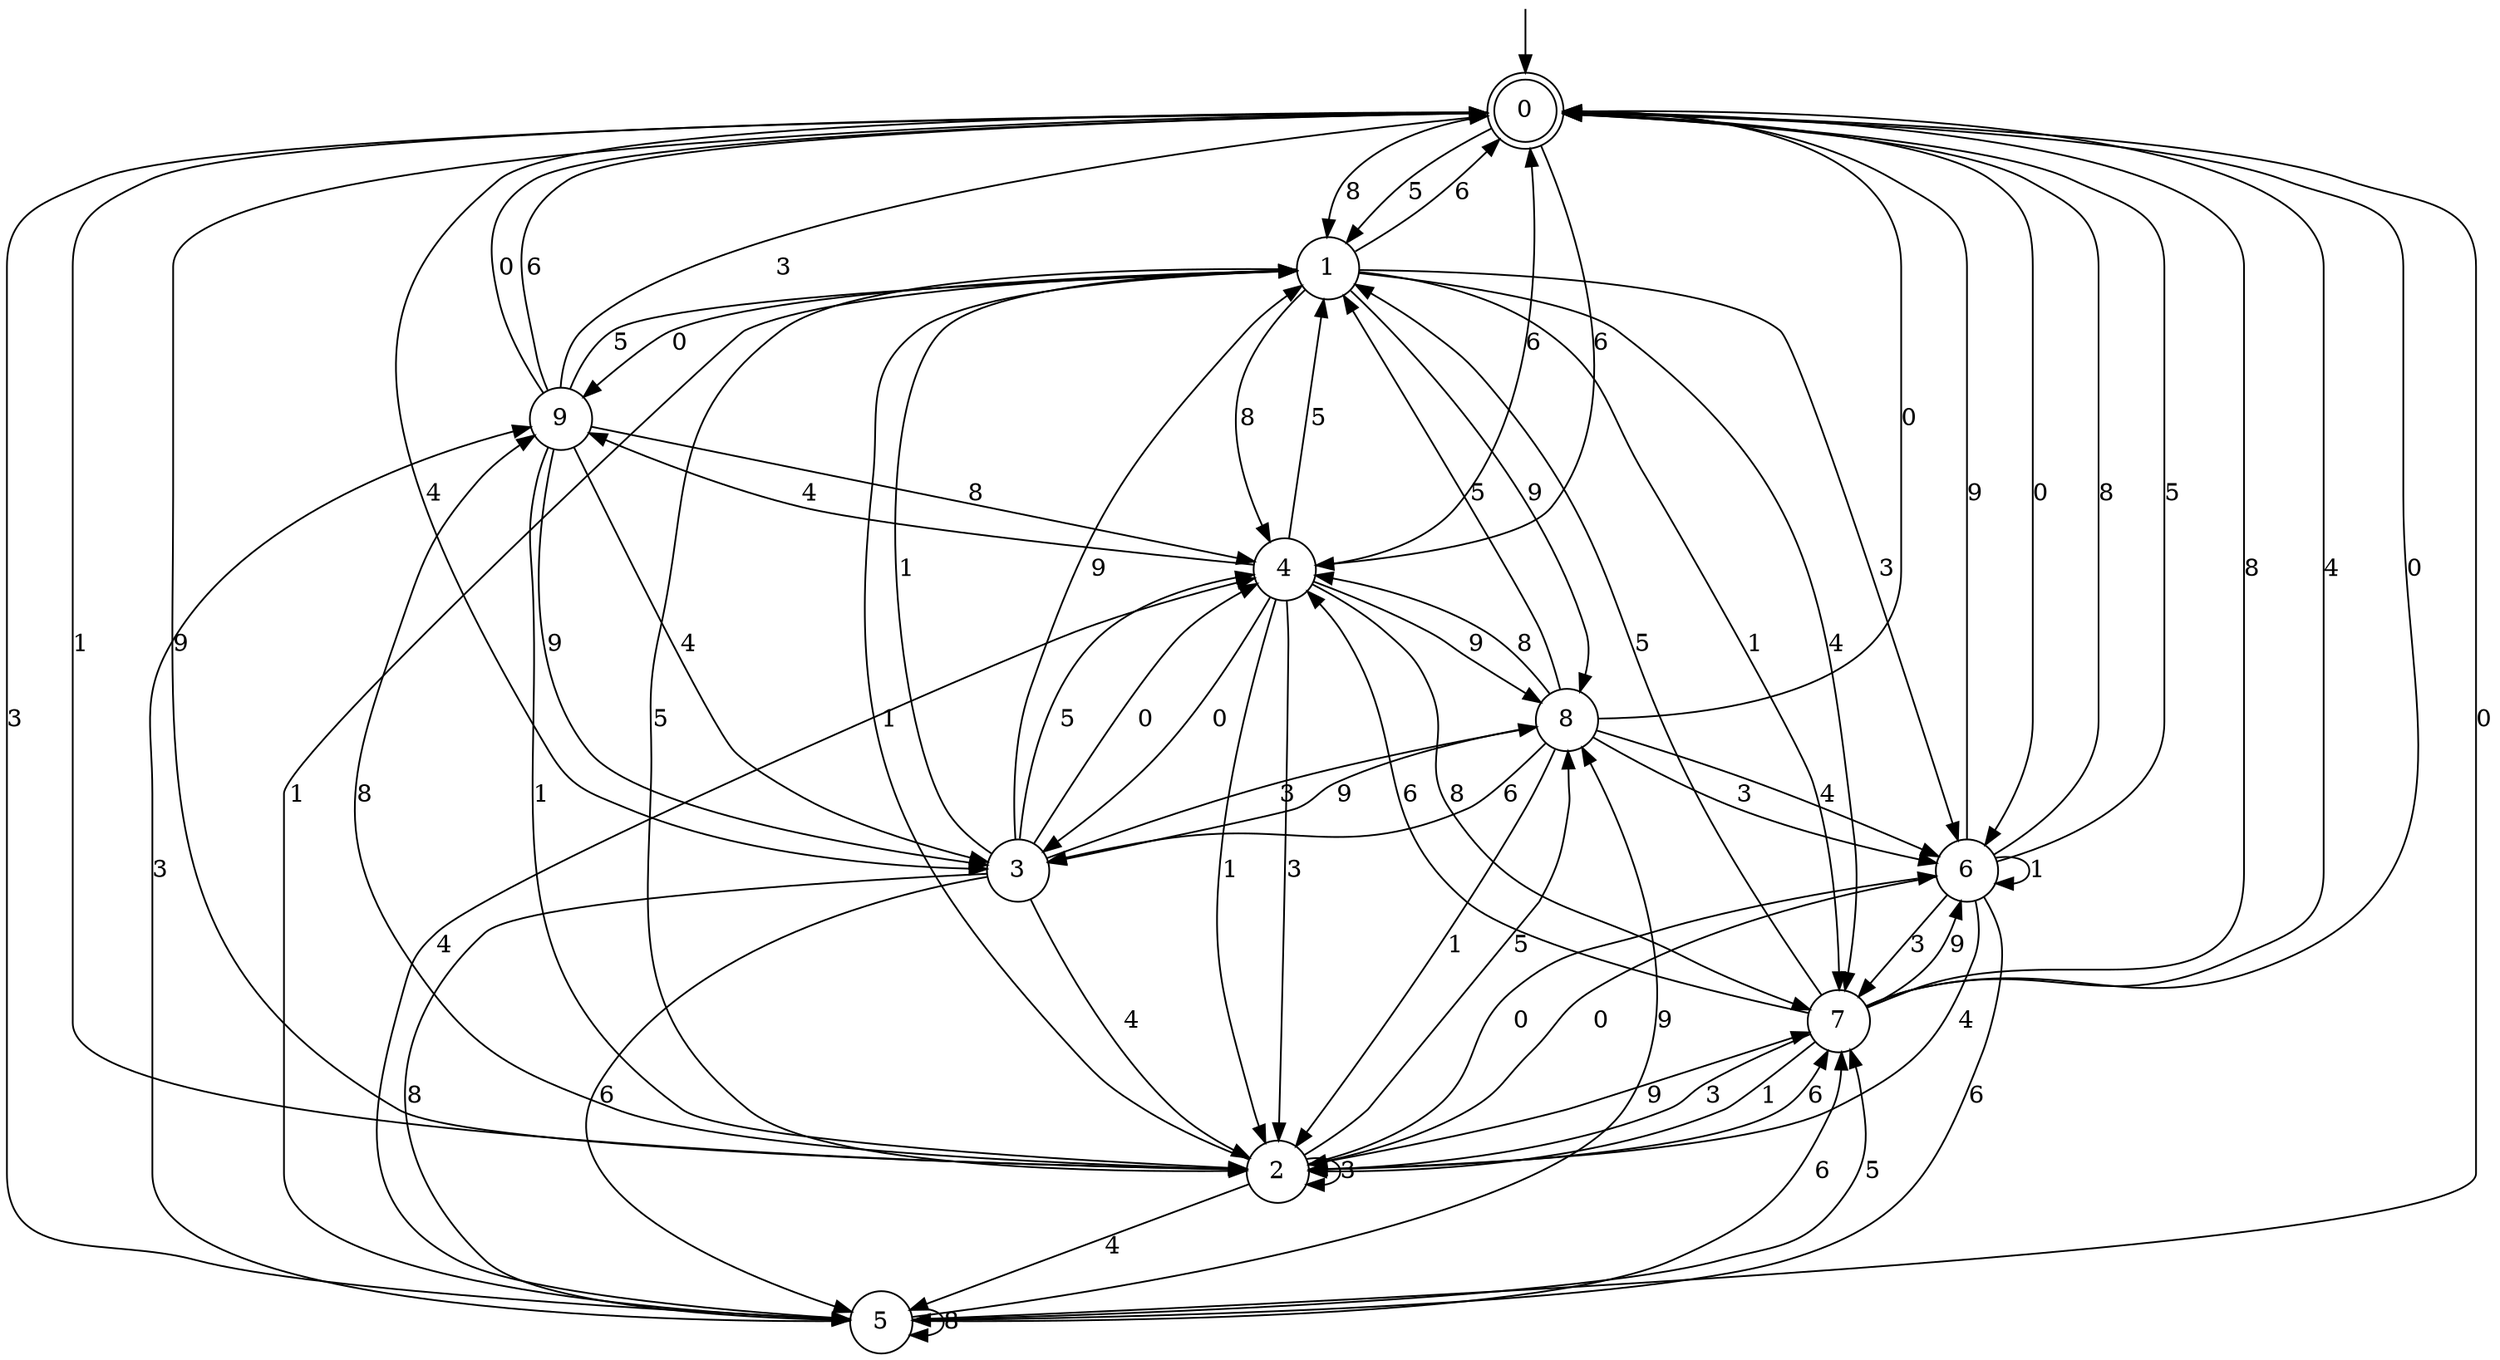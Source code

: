 digraph g {

	s0 [shape="doublecircle" label="0"];
	s1 [shape="circle" label="1"];
	s2 [shape="circle" label="2"];
	s3 [shape="circle" label="3"];
	s4 [shape="circle" label="4"];
	s5 [shape="circle" label="5"];
	s6 [shape="circle" label="6"];
	s7 [shape="circle" label="7"];
	s8 [shape="circle" label="8"];
	s9 [shape="circle" label="9"];
	s0 -> s1 [label="8"];
	s0 -> s2 [label="1"];
	s0 -> s3 [label="4"];
	s0 -> s4 [label="6"];
	s0 -> s1 [label="5"];
	s0 -> s2 [label="9"];
	s0 -> s5 [label="3"];
	s0 -> s6 [label="0"];
	s1 -> s4 [label="8"];
	s1 -> s7 [label="1"];
	s1 -> s7 [label="4"];
	s1 -> s0 [label="6"];
	s1 -> s2 [label="5"];
	s1 -> s8 [label="9"];
	s1 -> s6 [label="3"];
	s1 -> s9 [label="0"];
	s2 -> s9 [label="8"];
	s2 -> s1 [label="1"];
	s2 -> s5 [label="4"];
	s2 -> s7 [label="6"];
	s2 -> s8 [label="5"];
	s2 -> s7 [label="9"];
	s2 -> s2 [label="3"];
	s2 -> s6 [label="0"];
	s3 -> s5 [label="8"];
	s3 -> s1 [label="1"];
	s3 -> s2 [label="4"];
	s3 -> s5 [label="6"];
	s3 -> s4 [label="5"];
	s3 -> s1 [label="9"];
	s3 -> s8 [label="3"];
	s3 -> s4 [label="0"];
	s4 -> s7 [label="8"];
	s4 -> s2 [label="1"];
	s4 -> s9 [label="4"];
	s4 -> s0 [label="6"];
	s4 -> s1 [label="5"];
	s4 -> s8 [label="9"];
	s4 -> s2 [label="3"];
	s4 -> s3 [label="0"];
	s5 -> s5 [label="8"];
	s5 -> s1 [label="1"];
	s5 -> s4 [label="4"];
	s5 -> s7 [label="6"];
	s5 -> s7 [label="5"];
	s5 -> s8 [label="9"];
	s5 -> s9 [label="3"];
	s5 -> s0 [label="0"];
	s6 -> s0 [label="8"];
	s6 -> s6 [label="1"];
	s6 -> s2 [label="4"];
	s6 -> s5 [label="6"];
	s6 -> s0 [label="5"];
	s6 -> s0 [label="9"];
	s6 -> s7 [label="3"];
	s6 -> s2 [label="0"];
	s7 -> s0 [label="8"];
	s7 -> s2 [label="1"];
	s7 -> s0 [label="4"];
	s7 -> s4 [label="6"];
	s7 -> s1 [label="5"];
	s7 -> s6 [label="9"];
	s7 -> s2 [label="3"];
	s7 -> s0 [label="0"];
	s8 -> s4 [label="8"];
	s8 -> s2 [label="1"];
	s8 -> s6 [label="4"];
	s8 -> s3 [label="6"];
	s8 -> s1 [label="5"];
	s8 -> s3 [label="9"];
	s8 -> s6 [label="3"];
	s8 -> s0 [label="0"];
	s9 -> s4 [label="8"];
	s9 -> s2 [label="1"];
	s9 -> s3 [label="4"];
	s9 -> s0 [label="6"];
	s9 -> s1 [label="5"];
	s9 -> s3 [label="9"];
	s9 -> s0 [label="3"];
	s9 -> s0 [label="0"];

__start0 [label="" shape="none" width="0" height="0"];
__start0 -> s0;

}
